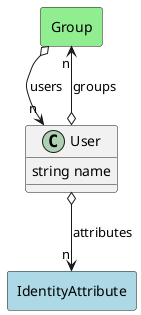 @startuml

class "User" as Model {
 string name

 
}

rectangle "Group" as Group #lightblue {
}

Model o--> "n" Group : groups


rectangle "IdentityAttribute" as IdentityAttribute #lightblue {
}

Model o--> "n" IdentityAttribute : attributes




    rectangle "Group" as Group #lightgreen {
    }
    
        Group   o--> "n" Model : "users"
    

@enduml
